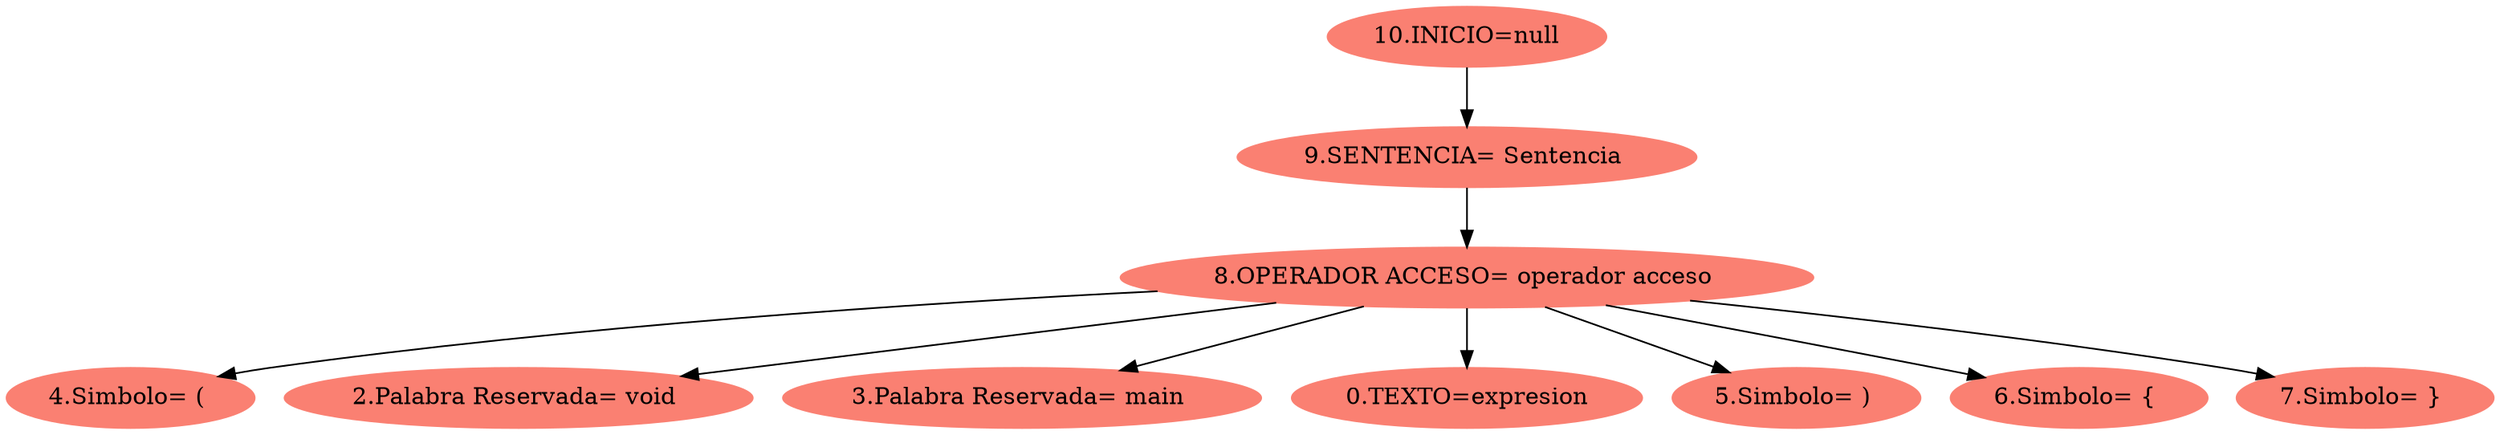 digraph G {node[shape=ellipse, style=filled, color=salmon]; edge[color=black];rankdir=UD 

"10.INICIO=null"->"9.SENTENCIA= Sentencia ""9.SENTENCIA= Sentencia "->"8.OPERADOR ACCESO= operador acceso ""8.OPERADOR ACCESO= operador acceso "->"4.Simbolo= ( ""8.OPERADOR ACCESO= operador acceso "->"2.Palabra Reservada= void ""8.OPERADOR ACCESO= operador acceso "->"3.Palabra Reservada= main ""8.OPERADOR ACCESO= operador acceso "->"0.TEXTO=expresion""8.OPERADOR ACCESO= operador acceso "->"5.Simbolo= ) ""8.OPERADOR ACCESO= operador acceso "->"6.Simbolo= { ""8.OPERADOR ACCESO= operador acceso "->"7.Simbolo= } "

}
